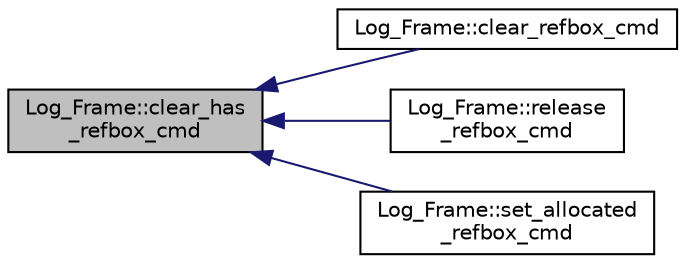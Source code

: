 digraph "Log_Frame::clear_has_refbox_cmd"
{
 // INTERACTIVE_SVG=YES
  edge [fontname="Helvetica",fontsize="10",labelfontname="Helvetica",labelfontsize="10"];
  node [fontname="Helvetica",fontsize="10",shape=record];
  rankdir="LR";
  Node1 [label="Log_Frame::clear_has\l_refbox_cmd",height=0.2,width=0.4,color="black", fillcolor="grey75", style="filled", fontcolor="black"];
  Node1 -> Node2 [dir="back",color="midnightblue",fontsize="10",style="solid",fontname="Helvetica"];
  Node2 [label="Log_Frame::clear_refbox_cmd",height=0.2,width=0.4,color="black", fillcolor="white", style="filled",URL="$da/d8c/class_log___frame.html#aef3eecbd52c85f95fef6c096fab5700d"];
  Node1 -> Node3 [dir="back",color="midnightblue",fontsize="10",style="solid",fontname="Helvetica"];
  Node3 [label="Log_Frame::release\l_refbox_cmd",height=0.2,width=0.4,color="black", fillcolor="white", style="filled",URL="$da/d8c/class_log___frame.html#ae68f0713ef23bfc5f75e45d291751ce8"];
  Node1 -> Node4 [dir="back",color="midnightblue",fontsize="10",style="solid",fontname="Helvetica"];
  Node4 [label="Log_Frame::set_allocated\l_refbox_cmd",height=0.2,width=0.4,color="black", fillcolor="white", style="filled",URL="$da/d8c/class_log___frame.html#a2e816936010780c6a24a8a183e6b9018"];
}
